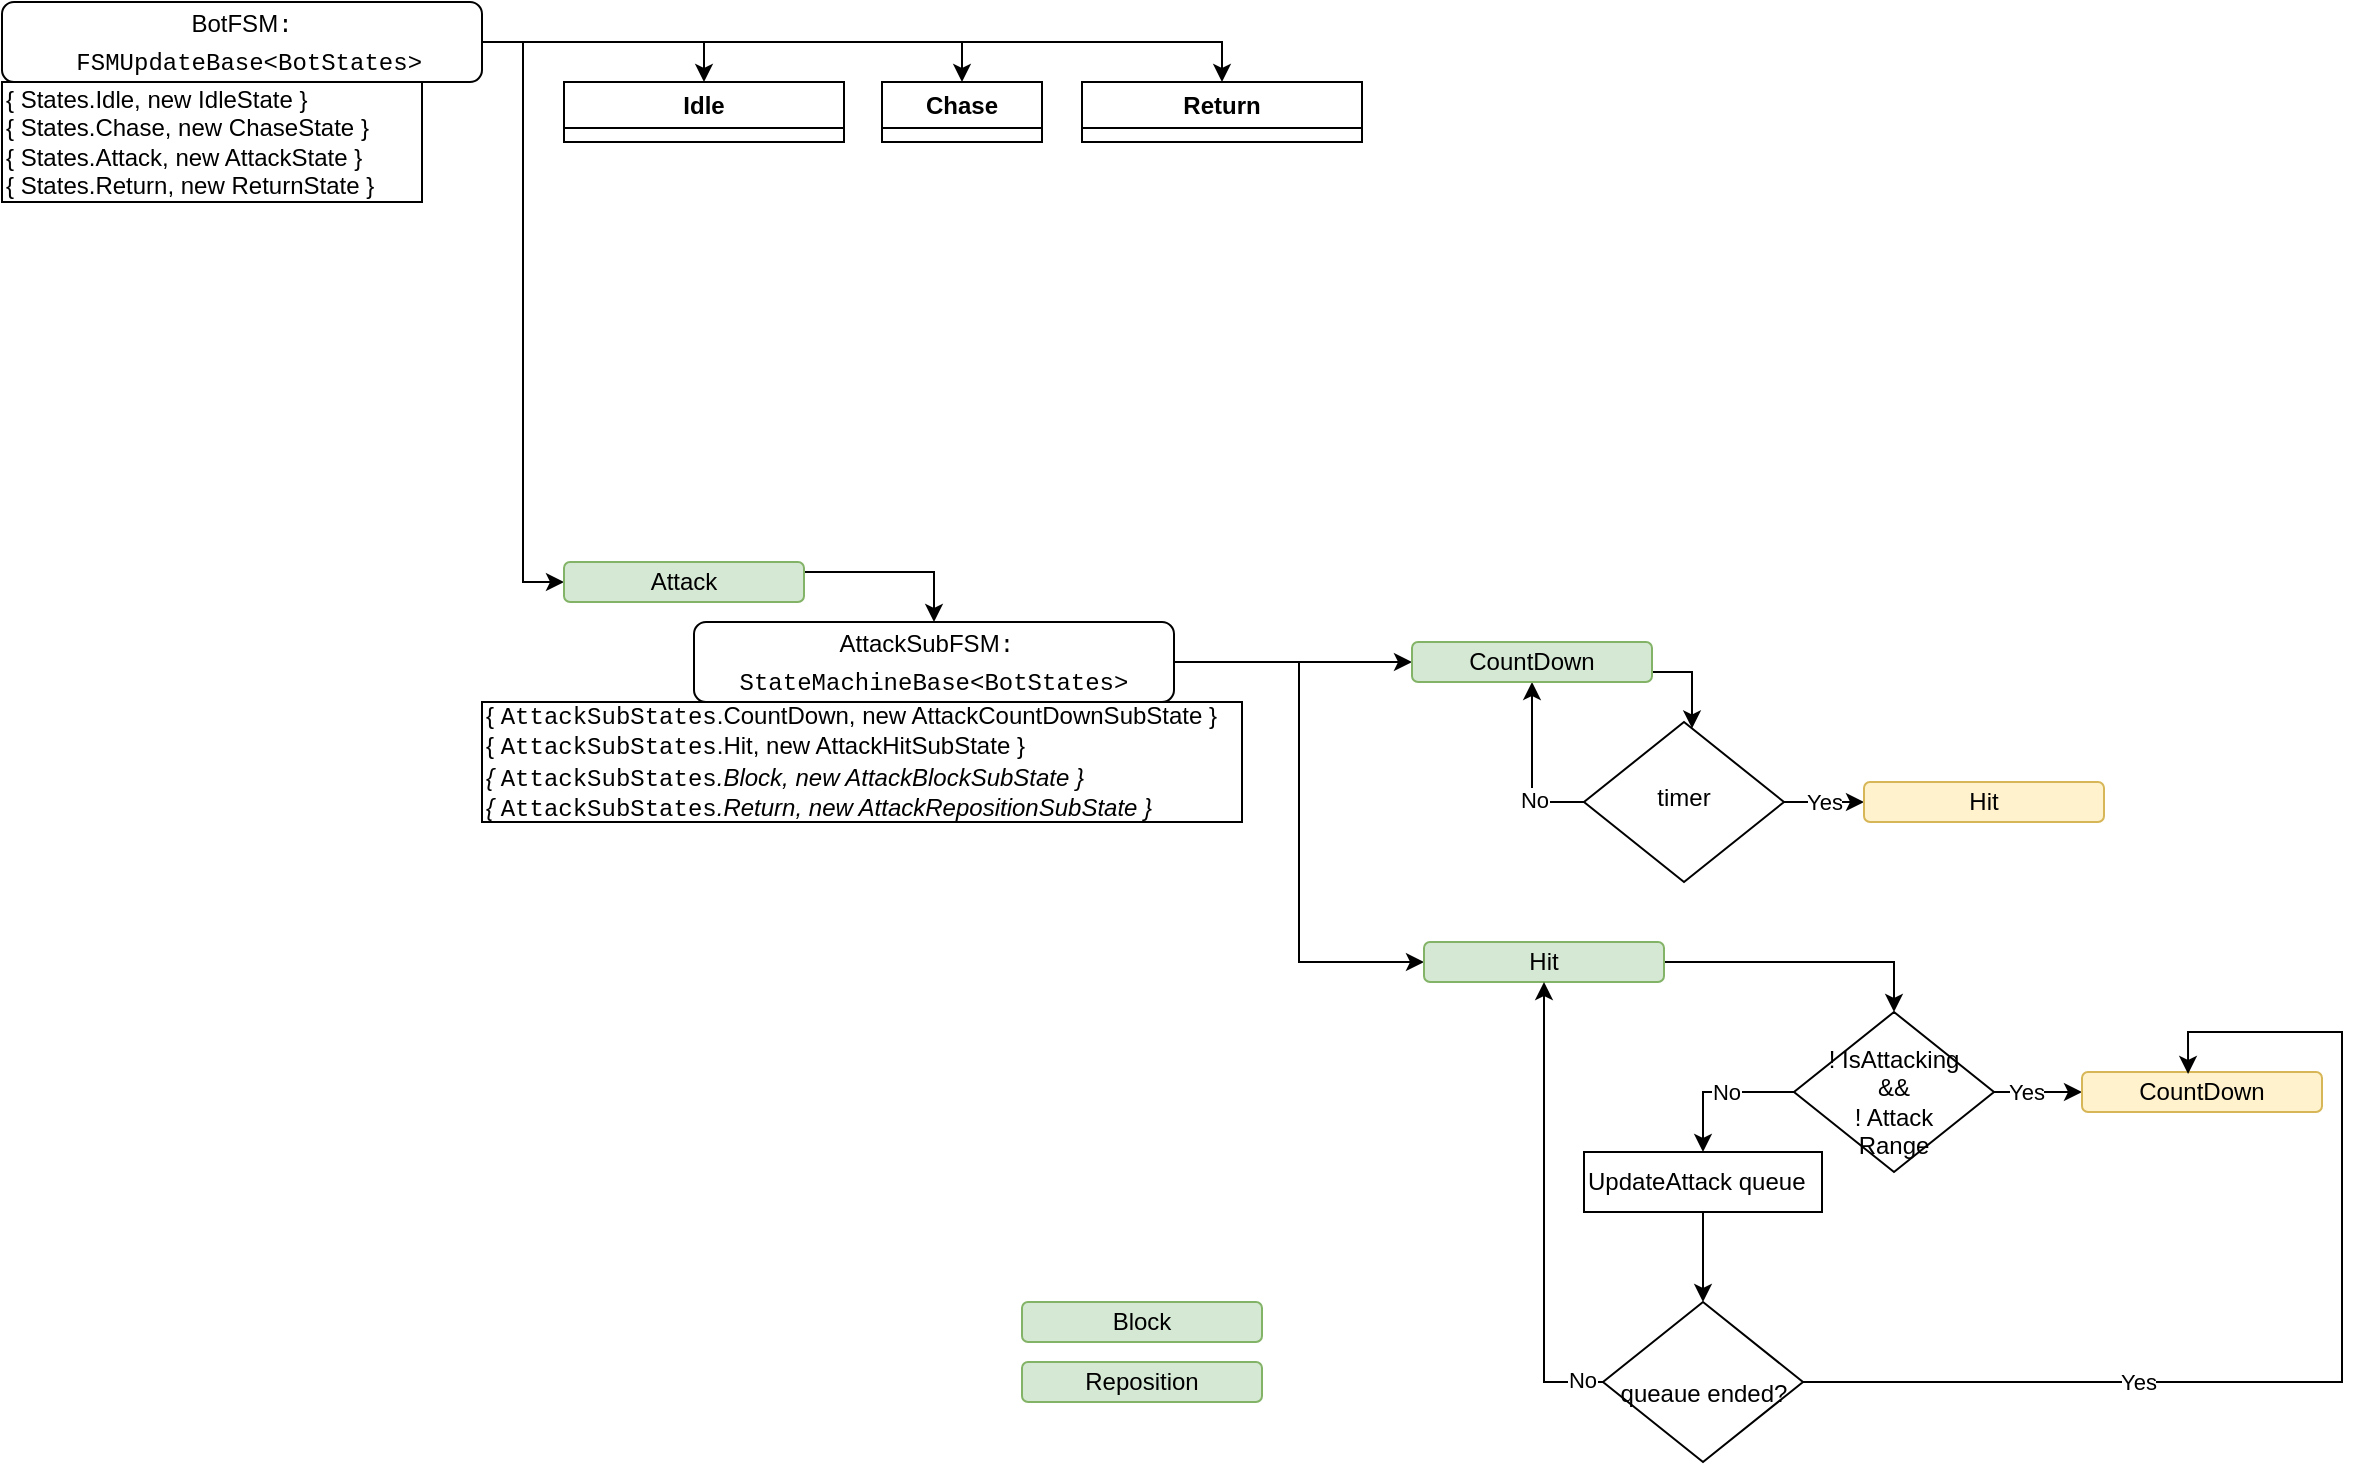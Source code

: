 <mxfile version="24.7.0" type="device">
  <diagram id="C5RBs43oDa-KdzZeNtuy" name="Page-1">
    <mxGraphModel dx="1434" dy="837" grid="1" gridSize="10" guides="1" tooltips="1" connect="1" arrows="1" fold="1" page="1" pageScale="1" pageWidth="827" pageHeight="1169" math="0" shadow="0">
      <root>
        <mxCell id="WIyWlLk6GJQsqaUBKTNV-0" />
        <mxCell id="WIyWlLk6GJQsqaUBKTNV-1" parent="WIyWlLk6GJQsqaUBKTNV-0" />
        <mxCell id="lwHccidv2fWYTVkOevZk-1" value="" style="edgeStyle=orthogonalEdgeStyle;rounded=0;orthogonalLoop=1;jettySize=auto;html=1;entryX=0.5;entryY=0;entryDx=0;entryDy=0;" parent="WIyWlLk6GJQsqaUBKTNV-1" source="WIyWlLk6GJQsqaUBKTNV-3" target="lwHccidv2fWYTVkOevZk-0" edge="1">
          <mxGeometry relative="1" as="geometry" />
        </mxCell>
        <mxCell id="lwHccidv2fWYTVkOevZk-28" style="edgeStyle=orthogonalEdgeStyle;rounded=0;orthogonalLoop=1;jettySize=auto;html=1;entryX=0.5;entryY=0;entryDx=0;entryDy=0;" parent="WIyWlLk6GJQsqaUBKTNV-1" source="WIyWlLk6GJQsqaUBKTNV-3" target="lwHccidv2fWYTVkOevZk-19" edge="1">
          <mxGeometry relative="1" as="geometry" />
        </mxCell>
        <mxCell id="lwHccidv2fWYTVkOevZk-54" style="edgeStyle=orthogonalEdgeStyle;rounded=0;orthogonalLoop=1;jettySize=auto;html=1;entryX=0;entryY=0.5;entryDx=0;entryDy=0;exitX=1;exitY=0.5;exitDx=0;exitDy=0;" parent="WIyWlLk6GJQsqaUBKTNV-1" source="WIyWlLk6GJQsqaUBKTNV-3" target="lwHccidv2fWYTVkOevZk-39" edge="1">
          <mxGeometry relative="1" as="geometry" />
        </mxCell>
        <mxCell id="lwHccidv2fWYTVkOevZk-77" style="edgeStyle=orthogonalEdgeStyle;rounded=0;orthogonalLoop=1;jettySize=auto;html=1;entryX=0.5;entryY=0;entryDx=0;entryDy=0;" parent="WIyWlLk6GJQsqaUBKTNV-1" source="WIyWlLk6GJQsqaUBKTNV-3" target="Aem0WX8BvzpRNGFWT9OV-14" edge="1">
          <mxGeometry relative="1" as="geometry" />
        </mxCell>
        <mxCell id="WIyWlLk6GJQsqaUBKTNV-3" value="&lt;div style=&quot;line-height: 18px;&quot;&gt;BotFSM&lt;span style=&quot;font-family: Menlo, Monaco, &amp;quot;Courier New&amp;quot;, monospace; white-space: pre;&quot;&gt;:&lt;br/&gt; FSMUpdateBase&amp;lt;BotStates&amp;gt;&lt;/span&gt;&lt;/div&gt;" style="rounded=1;whiteSpace=wrap;html=1;fontSize=12;glass=0;strokeWidth=1;shadow=0;" parent="WIyWlLk6GJQsqaUBKTNV-1" vertex="1">
          <mxGeometry x="20" y="30" width="240" height="40" as="geometry" />
        </mxCell>
        <mxCell id="lwHccidv2fWYTVkOevZk-2" value="&lt;div&gt;{ States.Idle, new IdleState }&lt;/div&gt;&lt;div&gt;{ States.Chase, new ChaseState }&lt;/div&gt;&lt;div&gt;{ States.Attack, new AttackState }&lt;/div&gt;&lt;div style=&quot;&quot;&gt;{ States.Return, new ReturnState }&lt;/div&gt;" style="rounded=0;whiteSpace=wrap;html=1;align=left;" parent="WIyWlLk6GJQsqaUBKTNV-1" vertex="1">
          <mxGeometry x="20" y="70" width="210" height="60" as="geometry" />
        </mxCell>
        <mxCell id="lwHccidv2fWYTVkOevZk-38" style="edgeStyle=orthogonalEdgeStyle;rounded=0;orthogonalLoop=1;jettySize=auto;html=1;entryX=0.5;entryY=0;entryDx=0;entryDy=0;exitX=1;exitY=0.25;exitDx=0;exitDy=0;" parent="WIyWlLk6GJQsqaUBKTNV-1" source="lwHccidv2fWYTVkOevZk-39" target="Aem0WX8BvzpRNGFWT9OV-1" edge="1">
          <mxGeometry relative="1" as="geometry" />
        </mxCell>
        <mxCell id="lwHccidv2fWYTVkOevZk-39" value="&lt;div&gt;Attack&lt;/div&gt;" style="rounded=1;whiteSpace=wrap;html=1;glass=0;strokeWidth=1;shadow=0;fillColor=#d5e8d4;strokeColor=#82b366;" parent="WIyWlLk6GJQsqaUBKTNV-1" vertex="1">
          <mxGeometry x="301" y="310" width="120" height="20" as="geometry" />
        </mxCell>
        <mxCell id="lwHccidv2fWYTVkOevZk-40" value="" style="edgeStyle=orthogonalEdgeStyle;rounded=0;orthogonalLoop=1;jettySize=auto;html=1;exitX=0;exitY=0.5;exitDx=0;exitDy=0;entryX=0.5;entryY=0;entryDx=0;entryDy=0;" parent="WIyWlLk6GJQsqaUBKTNV-1" source="lwHccidv2fWYTVkOevZk-44" target="lwHccidv2fWYTVkOevZk-57" edge="1">
          <mxGeometry relative="1" as="geometry">
            <mxPoint x="896" y="575" as="sourcePoint" />
          </mxGeometry>
        </mxCell>
        <mxCell id="lwHccidv2fWYTVkOevZk-41" value="No" style="edgeLabel;html=1;align=center;verticalAlign=middle;resizable=0;points=[];" parent="lwHccidv2fWYTVkOevZk-40" vertex="1" connectable="0">
          <mxGeometry x="-0.086" relative="1" as="geometry">
            <mxPoint as="offset" />
          </mxGeometry>
        </mxCell>
        <mxCell id="lwHccidv2fWYTVkOevZk-42" style="edgeStyle=orthogonalEdgeStyle;rounded=0;orthogonalLoop=1;jettySize=auto;html=1;entryX=0;entryY=0.5;entryDx=0;entryDy=0;" parent="WIyWlLk6GJQsqaUBKTNV-1" source="lwHccidv2fWYTVkOevZk-44" target="lwHccidv2fWYTVkOevZk-53" edge="1">
          <mxGeometry relative="1" as="geometry">
            <mxPoint x="1060" y="630" as="targetPoint" />
          </mxGeometry>
        </mxCell>
        <mxCell id="lwHccidv2fWYTVkOevZk-43" value="Yes" style="edgeLabel;html=1;align=center;verticalAlign=middle;resizable=0;points=[];" parent="lwHccidv2fWYTVkOevZk-42" vertex="1" connectable="0">
          <mxGeometry x="-0.289" relative="1" as="geometry">
            <mxPoint as="offset" />
          </mxGeometry>
        </mxCell>
        <mxCell id="lwHccidv2fWYTVkOevZk-44" value="&lt;br&gt;! IsAttacking&lt;br&gt;&amp;amp;&amp;amp;&lt;br&gt;! Attack&lt;div&gt;Range&lt;/div&gt;" style="rhombus;whiteSpace=wrap;html=1;shadow=0;fontFamily=Helvetica;fontSize=12;align=center;strokeWidth=1;spacing=6;spacingTop=-4;" parent="WIyWlLk6GJQsqaUBKTNV-1" vertex="1">
          <mxGeometry x="916" y="535" width="100" height="80" as="geometry" />
        </mxCell>
        <mxCell id="lwHccidv2fWYTVkOevZk-53" value="CountDown" style="rounded=1;whiteSpace=wrap;html=1;fillColor=#fff2cc;strokeColor=#d6b656;" parent="WIyWlLk6GJQsqaUBKTNV-1" vertex="1">
          <mxGeometry x="1060" y="565" width="120" height="20" as="geometry" />
        </mxCell>
        <mxCell id="ZE5Rv5s6aJjxz1UtuAFp-1" style="edgeStyle=orthogonalEdgeStyle;rounded=0;orthogonalLoop=1;jettySize=auto;html=1;" edge="1" parent="WIyWlLk6GJQsqaUBKTNV-1" source="lwHccidv2fWYTVkOevZk-57" target="ZE5Rv5s6aJjxz1UtuAFp-0">
          <mxGeometry relative="1" as="geometry" />
        </mxCell>
        <mxCell id="lwHccidv2fWYTVkOevZk-57" value="&lt;div&gt;UpdateAttack queue&lt;/div&gt;" style="rounded=0;whiteSpace=wrap;html=1;align=left;" parent="WIyWlLk6GJQsqaUBKTNV-1" vertex="1">
          <mxGeometry x="811" y="605" width="119" height="30" as="geometry" />
        </mxCell>
        <mxCell id="Aem0WX8BvzpRNGFWT9OV-0" value="" style="edgeStyle=orthogonalEdgeStyle;rounded=0;orthogonalLoop=1;jettySize=auto;html=1;entryX=0;entryY=0.5;entryDx=0;entryDy=0;" parent="WIyWlLk6GJQsqaUBKTNV-1" source="Aem0WX8BvzpRNGFWT9OV-1" target="Aem0WX8BvzpRNGFWT9OV-7" edge="1">
          <mxGeometry relative="1" as="geometry">
            <mxPoint x="640" y="360" as="targetPoint" />
          </mxGeometry>
        </mxCell>
        <mxCell id="Aem0WX8BvzpRNGFWT9OV-13" style="edgeStyle=orthogonalEdgeStyle;rounded=0;orthogonalLoop=1;jettySize=auto;html=1;entryX=0;entryY=0.5;entryDx=0;entryDy=0;" parent="WIyWlLk6GJQsqaUBKTNV-1" source="Aem0WX8BvzpRNGFWT9OV-1" target="Aem0WX8BvzpRNGFWT9OV-10" edge="1">
          <mxGeometry relative="1" as="geometry" />
        </mxCell>
        <mxCell id="Aem0WX8BvzpRNGFWT9OV-1" value="&lt;div style=&quot;line-height: 18px;&quot;&gt;AttackSubFSM&lt;span style=&quot;font-family: Menlo, Monaco, &amp;quot;Courier New&amp;quot;, monospace; white-space: pre;&quot;&gt;: &lt;br/&gt;StateMachineBase&amp;lt;BotStates&amp;gt;&lt;/span&gt;&lt;/div&gt;" style="rounded=1;whiteSpace=wrap;html=1;fontSize=12;glass=0;strokeWidth=1;shadow=0;" parent="WIyWlLk6GJQsqaUBKTNV-1" vertex="1">
          <mxGeometry x="366" y="340" width="240" height="40" as="geometry" />
        </mxCell>
        <mxCell id="Aem0WX8BvzpRNGFWT9OV-2" style="edgeStyle=orthogonalEdgeStyle;rounded=0;orthogonalLoop=1;jettySize=auto;html=1;entryX=0.5;entryY=1;entryDx=0;entryDy=0;exitX=0;exitY=0.5;exitDx=0;exitDy=0;" parent="WIyWlLk6GJQsqaUBKTNV-1" source="Aem0WX8BvzpRNGFWT9OV-5" target="Aem0WX8BvzpRNGFWT9OV-7" edge="1">
          <mxGeometry relative="1" as="geometry" />
        </mxCell>
        <mxCell id="Aem0WX8BvzpRNGFWT9OV-3" value="No" style="edgeLabel;html=1;align=center;verticalAlign=middle;resizable=0;points=[];" parent="Aem0WX8BvzpRNGFWT9OV-2" vertex="1" connectable="0">
          <mxGeometry x="-0.415" y="-1" relative="1" as="geometry">
            <mxPoint as="offset" />
          </mxGeometry>
        </mxCell>
        <mxCell id="Aem0WX8BvzpRNGFWT9OV-4" value="Yes" style="edgeStyle=orthogonalEdgeStyle;rounded=0;orthogonalLoop=1;jettySize=auto;html=1;entryX=0;entryY=0.5;entryDx=0;entryDy=0;" parent="WIyWlLk6GJQsqaUBKTNV-1" source="Aem0WX8BvzpRNGFWT9OV-5" target="Aem0WX8BvzpRNGFWT9OV-9" edge="1">
          <mxGeometry relative="1" as="geometry" />
        </mxCell>
        <mxCell id="Aem0WX8BvzpRNGFWT9OV-5" value="timer" style="rhombus;whiteSpace=wrap;html=1;shadow=0;fontFamily=Helvetica;fontSize=12;align=center;strokeWidth=1;spacing=6;spacingTop=-4;" parent="WIyWlLk6GJQsqaUBKTNV-1" vertex="1">
          <mxGeometry x="811" y="390" width="100" height="80" as="geometry" />
        </mxCell>
        <mxCell id="Aem0WX8BvzpRNGFWT9OV-6" style="edgeStyle=orthogonalEdgeStyle;rounded=0;orthogonalLoop=1;jettySize=auto;html=1;exitX=1;exitY=0.75;exitDx=0;exitDy=0;" parent="WIyWlLk6GJQsqaUBKTNV-1" source="Aem0WX8BvzpRNGFWT9OV-7" target="Aem0WX8BvzpRNGFWT9OV-5" edge="1">
          <mxGeometry relative="1" as="geometry">
            <Array as="points">
              <mxPoint x="865" y="365" />
            </Array>
          </mxGeometry>
        </mxCell>
        <mxCell id="Aem0WX8BvzpRNGFWT9OV-7" value="&lt;div&gt;CountDown&lt;/div&gt;" style="rounded=1;whiteSpace=wrap;html=1;glass=0;strokeWidth=1;shadow=0;fillColor=#d5e8d4;strokeColor=#82b366;" parent="WIyWlLk6GJQsqaUBKTNV-1" vertex="1">
          <mxGeometry x="725" y="350" width="120" height="20" as="geometry" />
        </mxCell>
        <mxCell id="Aem0WX8BvzpRNGFWT9OV-8" value="&lt;div&gt;{&amp;nbsp;&lt;span style=&quot;font-family: Menlo, Monaco, &amp;quot;Courier New&amp;quot;, monospace; white-space: pre;&quot;&gt;AttackSubStates&lt;/span&gt;.CountDown, new AttackCountDownSubState }&lt;br&gt;&lt;/div&gt;&lt;div&gt;{&amp;nbsp;&lt;span style=&quot;font-family: Menlo, Monaco, &amp;quot;Courier New&amp;quot;, monospace; white-space: pre;&quot;&gt;AttackSubStates&lt;/span&gt;.Hit, new AttackHitSubState }&lt;br&gt;&lt;/div&gt;&lt;div&gt;&lt;i&gt;{&amp;nbsp;&lt;/i&gt;&lt;span style=&quot;font-family: Menlo, Monaco, &amp;quot;Courier New&amp;quot;, monospace; white-space: pre;&quot;&gt;AttackSubStates&lt;/span&gt;&lt;i style=&quot;&quot;&gt;.Block, new AttackBlockSubState }&lt;/i&gt;&lt;br&gt;&lt;/div&gt;&lt;div style=&quot;&quot;&gt;&lt;i&gt;{&amp;nbsp;&lt;/i&gt;&lt;span style=&quot;font-family: Menlo, Monaco, &amp;quot;Courier New&amp;quot;, monospace; white-space: pre;&quot;&gt;AttackSubStates&lt;/span&gt;&lt;i style=&quot;&quot;&gt;.Return, new AttackRepositionSubState }&lt;/i&gt;&lt;br&gt;&lt;/div&gt;" style="rounded=0;whiteSpace=wrap;html=1;align=left;" parent="WIyWlLk6GJQsqaUBKTNV-1" vertex="1">
          <mxGeometry x="260" y="380" width="380" height="60" as="geometry" />
        </mxCell>
        <mxCell id="Aem0WX8BvzpRNGFWT9OV-9" value="&lt;div&gt;Hit&lt;/div&gt;" style="rounded=1;whiteSpace=wrap;html=1;glass=0;strokeWidth=1;shadow=0;fillColor=#fff2cc;strokeColor=#d6b656;" parent="WIyWlLk6GJQsqaUBKTNV-1" vertex="1">
          <mxGeometry x="951" y="420" width="120" height="20" as="geometry" />
        </mxCell>
        <mxCell id="Aem0WX8BvzpRNGFWT9OV-18" style="edgeStyle=orthogonalEdgeStyle;rounded=0;orthogonalLoop=1;jettySize=auto;html=1;" parent="WIyWlLk6GJQsqaUBKTNV-1" source="Aem0WX8BvzpRNGFWT9OV-10" target="lwHccidv2fWYTVkOevZk-44" edge="1">
          <mxGeometry relative="1" as="geometry" />
        </mxCell>
        <mxCell id="Aem0WX8BvzpRNGFWT9OV-10" value="Hit" style="rounded=1;whiteSpace=wrap;html=1;glass=0;strokeWidth=1;shadow=0;fillColor=#d5e8d4;strokeColor=#82b366;" parent="WIyWlLk6GJQsqaUBKTNV-1" vertex="1">
          <mxGeometry x="731" y="500" width="120" height="20" as="geometry" />
        </mxCell>
        <mxCell id="Aem0WX8BvzpRNGFWT9OV-11" value="Block" style="rounded=1;whiteSpace=wrap;html=1;glass=0;strokeWidth=1;shadow=0;fillColor=#d5e8d4;strokeColor=#82b366;" parent="WIyWlLk6GJQsqaUBKTNV-1" vertex="1">
          <mxGeometry x="530" y="680" width="120" height="20" as="geometry" />
        </mxCell>
        <mxCell id="Aem0WX8BvzpRNGFWT9OV-12" value="Reposition" style="rounded=1;whiteSpace=wrap;html=1;glass=0;strokeWidth=1;shadow=0;fillColor=#d5e8d4;strokeColor=#82b366;" parent="WIyWlLk6GJQsqaUBKTNV-1" vertex="1">
          <mxGeometry x="530" y="710" width="120" height="20" as="geometry" />
        </mxCell>
        <mxCell id="Aem0WX8BvzpRNGFWT9OV-14" value="Return" style="swimlane;whiteSpace=wrap;html=1;" parent="WIyWlLk6GJQsqaUBKTNV-1" vertex="1" collapsed="1">
          <mxGeometry x="560" y="70" width="140" height="30" as="geometry">
            <mxRectangle x="560" y="70" width="564" height="280" as="alternateBounds" />
          </mxGeometry>
        </mxCell>
        <mxCell id="lwHccidv2fWYTVkOevZk-59" style="edgeStyle=orthogonalEdgeStyle;rounded=0;orthogonalLoop=1;jettySize=auto;html=1;entryX=0.5;entryY=0;entryDx=0;entryDy=0;exitX=1;exitY=0.25;exitDx=0;exitDy=0;" parent="Aem0WX8BvzpRNGFWT9OV-14" source="lwHccidv2fWYTVkOevZk-60" target="lwHccidv2fWYTVkOevZk-65" edge="1">
          <mxGeometry relative="1" as="geometry" />
        </mxCell>
        <mxCell id="lwHccidv2fWYTVkOevZk-60" value="&lt;div&gt;Return&lt;/div&gt;" style="rounded=1;whiteSpace=wrap;html=1;glass=0;strokeWidth=1;shadow=0;fillColor=#d5e8d4;strokeColor=#82b366;" parent="Aem0WX8BvzpRNGFWT9OV-14" vertex="1">
          <mxGeometry x="5" y="30" width="120" height="20" as="geometry" />
        </mxCell>
        <mxCell id="lwHccidv2fWYTVkOevZk-61" value="" style="edgeStyle=orthogonalEdgeStyle;rounded=0;orthogonalLoop=1;jettySize=auto;html=1;exitX=0;exitY=0.5;exitDx=0;exitDy=0;entryX=0.5;entryY=0;entryDx=0;entryDy=0;" parent="Aem0WX8BvzpRNGFWT9OV-14" source="lwHccidv2fWYTVkOevZk-65" target="lwHccidv2fWYTVkOevZk-70" edge="1">
          <mxGeometry relative="1" as="geometry">
            <mxPoint x="270" y="110" as="sourcePoint" />
          </mxGeometry>
        </mxCell>
        <mxCell id="lwHccidv2fWYTVkOevZk-62" value="No" style="edgeLabel;html=1;align=center;verticalAlign=middle;resizable=0;points=[];" parent="lwHccidv2fWYTVkOevZk-61" vertex="1" connectable="0">
          <mxGeometry x="-0.086" relative="1" as="geometry">
            <mxPoint as="offset" />
          </mxGeometry>
        </mxCell>
        <mxCell id="lwHccidv2fWYTVkOevZk-63" style="edgeStyle=orthogonalEdgeStyle;rounded=0;orthogonalLoop=1;jettySize=auto;html=1;" parent="Aem0WX8BvzpRNGFWT9OV-14" source="lwHccidv2fWYTVkOevZk-65" target="lwHccidv2fWYTVkOevZk-73" edge="1">
          <mxGeometry relative="1" as="geometry">
            <mxPoint x="455" y="110" as="targetPoint" />
          </mxGeometry>
        </mxCell>
        <mxCell id="lwHccidv2fWYTVkOevZk-64" value="Yes" style="edgeLabel;html=1;align=center;verticalAlign=middle;resizable=0;points=[];" parent="lwHccidv2fWYTVkOevZk-63" vertex="1" connectable="0">
          <mxGeometry x="-0.289" relative="1" as="geometry">
            <mxPoint as="offset" />
          </mxGeometry>
        </mxCell>
        <mxCell id="lwHccidv2fWYTVkOevZk-65" value="CloseToSpawn&lt;div&gt;Poin&lt;/div&gt;" style="rhombus;whiteSpace=wrap;html=1;shadow=0;fontFamily=Helvetica;fontSize=12;align=center;strokeWidth=1;spacing=6;spacingTop=-4;" parent="Aem0WX8BvzpRNGFWT9OV-14" vertex="1">
          <mxGeometry x="290" y="70" width="100" height="80" as="geometry" />
        </mxCell>
        <mxCell id="lwHccidv2fWYTVkOevZk-66" style="edgeStyle=orthogonalEdgeStyle;rounded=0;orthogonalLoop=1;jettySize=auto;html=1;exitX=0;exitY=0.5;exitDx=0;exitDy=0;entryX=0.4;entryY=0;entryDx=0;entryDy=0;entryPerimeter=0;" parent="Aem0WX8BvzpRNGFWT9OV-14" source="lwHccidv2fWYTVkOevZk-70" target="lwHccidv2fWYTVkOevZk-72" edge="1">
          <mxGeometry relative="1" as="geometry">
            <mxPoint x="125" y="190" as="targetPoint" />
          </mxGeometry>
        </mxCell>
        <mxCell id="lwHccidv2fWYTVkOevZk-67" value="No" style="edgeLabel;html=1;align=center;verticalAlign=middle;resizable=0;points=[];" parent="lwHccidv2fWYTVkOevZk-66" vertex="1" connectable="0">
          <mxGeometry x="-0.472" y="-3" relative="1" as="geometry">
            <mxPoint as="offset" />
          </mxGeometry>
        </mxCell>
        <mxCell id="lwHccidv2fWYTVkOevZk-68" style="edgeStyle=orthogonalEdgeStyle;rounded=0;orthogonalLoop=1;jettySize=auto;html=1;entryX=0;entryY=0.5;entryDx=0;entryDy=0;" parent="Aem0WX8BvzpRNGFWT9OV-14" source="lwHccidv2fWYTVkOevZk-70" target="lwHccidv2fWYTVkOevZk-74" edge="1">
          <mxGeometry relative="1" as="geometry" />
        </mxCell>
        <mxCell id="lwHccidv2fWYTVkOevZk-69" value="Yes" style="edgeLabel;html=1;align=center;verticalAlign=middle;resizable=0;points=[];" parent="lwHccidv2fWYTVkOevZk-68" vertex="1" connectable="0">
          <mxGeometry x="-0.333" relative="1" as="geometry">
            <mxPoint as="offset" />
          </mxGeometry>
        </mxCell>
        <mxCell id="lwHccidv2fWYTVkOevZk-70" value="Chase&lt;br&gt;Range" style="rhombus;whiteSpace=wrap;html=1;shadow=0;fontFamily=Helvetica;fontSize=12;align=center;strokeWidth=1;spacing=6;spacingTop=-4;" parent="Aem0WX8BvzpRNGFWT9OV-14" vertex="1">
          <mxGeometry x="170" y="130" width="100" height="80" as="geometry" />
        </mxCell>
        <mxCell id="lwHccidv2fWYTVkOevZk-71" style="edgeStyle=orthogonalEdgeStyle;rounded=0;orthogonalLoop=1;jettySize=auto;html=1;entryX=0.5;entryY=1;entryDx=0;entryDy=0;exitX=0.5;exitY=1;exitDx=0;exitDy=0;" parent="Aem0WX8BvzpRNGFWT9OV-14" source="lwHccidv2fWYTVkOevZk-72" target="lwHccidv2fWYTVkOevZk-60" edge="1">
          <mxGeometry relative="1" as="geometry" />
        </mxCell>
        <mxCell id="lwHccidv2fWYTVkOevZk-72" value="&lt;div&gt;CalculateInput(&lt;b&gt;spawn&lt;/b&gt;)&lt;/div&gt;" style="rounded=0;whiteSpace=wrap;html=1;align=left;" parent="Aem0WX8BvzpRNGFWT9OV-14" vertex="1">
          <mxGeometry x="85" y="220" width="130" height="30" as="geometry" />
        </mxCell>
        <mxCell id="lwHccidv2fWYTVkOevZk-73" value="Idle" style="rounded=1;whiteSpace=wrap;html=1;fillColor=#fff2cc;strokeColor=#d6b656;" parent="Aem0WX8BvzpRNGFWT9OV-14" vertex="1">
          <mxGeometry x="435" y="100" width="120" height="20" as="geometry" />
        </mxCell>
        <mxCell id="lwHccidv2fWYTVkOevZk-74" value="Chase" style="rounded=1;whiteSpace=wrap;html=1;fillColor=#fff2cc;strokeColor=#d6b656;" parent="Aem0WX8BvzpRNGFWT9OV-14" vertex="1">
          <mxGeometry x="315" y="160" width="120" height="20" as="geometry" />
        </mxCell>
        <mxCell id="Aem0WX8BvzpRNGFWT9OV-15" value="Chase" style="swimlane;whiteSpace=wrap;html=1;" parent="WIyWlLk6GJQsqaUBKTNV-1" vertex="1" collapsed="1">
          <mxGeometry x="460" y="70" width="80" height="30" as="geometry">
            <mxRectangle x="460" y="70" width="550" height="280" as="alternateBounds" />
          </mxGeometry>
        </mxCell>
        <mxCell id="lwHccidv2fWYTVkOevZk-18" style="edgeStyle=orthogonalEdgeStyle;rounded=0;orthogonalLoop=1;jettySize=auto;html=1;entryX=0.5;entryY=0;entryDx=0;entryDy=0;exitX=1;exitY=0.25;exitDx=0;exitDy=0;" parent="Aem0WX8BvzpRNGFWT9OV-15" source="lwHccidv2fWYTVkOevZk-19" target="lwHccidv2fWYTVkOevZk-22" edge="1">
          <mxGeometry relative="1" as="geometry" />
        </mxCell>
        <mxCell id="lwHccidv2fWYTVkOevZk-19" value="&lt;div&gt;Chase&lt;/div&gt;" style="rounded=1;whiteSpace=wrap;html=1;glass=0;strokeWidth=1;shadow=0;fillColor=#d5e8d4;strokeColor=#82b366;" parent="Aem0WX8BvzpRNGFWT9OV-15" vertex="1">
          <mxGeometry x="7" y="30" width="120" height="20" as="geometry" />
        </mxCell>
        <mxCell id="lwHccidv2fWYTVkOevZk-20" value="" style="edgeStyle=orthogonalEdgeStyle;rounded=0;orthogonalLoop=1;jettySize=auto;html=1;exitX=0;exitY=0.5;exitDx=0;exitDy=0;entryX=0.5;entryY=0;entryDx=0;entryDy=0;" parent="Aem0WX8BvzpRNGFWT9OV-15" source="lwHccidv2fWYTVkOevZk-22" target="lwHccidv2fWYTVkOevZk-24" edge="1">
          <mxGeometry relative="1" as="geometry">
            <mxPoint x="255" y="110" as="sourcePoint" />
          </mxGeometry>
        </mxCell>
        <mxCell id="lwHccidv2fWYTVkOevZk-21" value="No" style="edgeLabel;html=1;align=center;verticalAlign=middle;resizable=0;points=[];" parent="lwHccidv2fWYTVkOevZk-20" vertex="1" connectable="0">
          <mxGeometry x="-0.086" relative="1" as="geometry">
            <mxPoint as="offset" />
          </mxGeometry>
        </mxCell>
        <mxCell id="lwHccidv2fWYTVkOevZk-30" style="edgeStyle=orthogonalEdgeStyle;rounded=0;orthogonalLoop=1;jettySize=auto;html=1;" parent="Aem0WX8BvzpRNGFWT9OV-15" source="lwHccidv2fWYTVkOevZk-22" target="lwHccidv2fWYTVkOevZk-31" edge="1">
          <mxGeometry relative="1" as="geometry">
            <mxPoint x="440" y="110" as="targetPoint" />
          </mxGeometry>
        </mxCell>
        <mxCell id="lwHccidv2fWYTVkOevZk-35" value="Yes" style="edgeLabel;html=1;align=center;verticalAlign=middle;resizable=0;points=[];" parent="lwHccidv2fWYTVkOevZk-30" vertex="1" connectable="0">
          <mxGeometry x="-0.289" relative="1" as="geometry">
            <mxPoint as="offset" />
          </mxGeometry>
        </mxCell>
        <mxCell id="lwHccidv2fWYTVkOevZk-22" value="Attack&lt;div&gt;Range&lt;/div&gt;" style="rhombus;whiteSpace=wrap;html=1;shadow=0;fontFamily=Helvetica;fontSize=12;align=center;strokeWidth=1;spacing=6;spacingTop=-4;" parent="Aem0WX8BvzpRNGFWT9OV-15" vertex="1">
          <mxGeometry x="275" y="70" width="100" height="80" as="geometry" />
        </mxCell>
        <mxCell id="lwHccidv2fWYTVkOevZk-23" style="edgeStyle=orthogonalEdgeStyle;rounded=0;orthogonalLoop=1;jettySize=auto;html=1;exitX=0;exitY=0.5;exitDx=0;exitDy=0;entryX=0.4;entryY=0;entryDx=0;entryDy=0;entryPerimeter=0;" parent="Aem0WX8BvzpRNGFWT9OV-15" source="lwHccidv2fWYTVkOevZk-24" target="lwHccidv2fWYTVkOevZk-25" edge="1">
          <mxGeometry relative="1" as="geometry">
            <mxPoint x="110" y="190" as="targetPoint" />
          </mxGeometry>
        </mxCell>
        <mxCell id="lwHccidv2fWYTVkOevZk-34" value="No" style="edgeLabel;html=1;align=center;verticalAlign=middle;resizable=0;points=[];" parent="lwHccidv2fWYTVkOevZk-23" vertex="1" connectable="0">
          <mxGeometry x="-0.472" y="-3" relative="1" as="geometry">
            <mxPoint as="offset" />
          </mxGeometry>
        </mxCell>
        <mxCell id="lwHccidv2fWYTVkOevZk-33" style="edgeStyle=orthogonalEdgeStyle;rounded=0;orthogonalLoop=1;jettySize=auto;html=1;entryX=0;entryY=0.5;entryDx=0;entryDy=0;" parent="Aem0WX8BvzpRNGFWT9OV-15" source="lwHccidv2fWYTVkOevZk-24" target="lwHccidv2fWYTVkOevZk-32" edge="1">
          <mxGeometry relative="1" as="geometry" />
        </mxCell>
        <mxCell id="lwHccidv2fWYTVkOevZk-37" value="Yes" style="edgeLabel;html=1;align=center;verticalAlign=middle;resizable=0;points=[];" parent="lwHccidv2fWYTVkOevZk-33" vertex="1" connectable="0">
          <mxGeometry x="-0.333" relative="1" as="geometry">
            <mxPoint as="offset" />
          </mxGeometry>
        </mxCell>
        <mxCell id="lwHccidv2fWYTVkOevZk-24" value="Chase&lt;b&gt;Stop&lt;/b&gt;&lt;br&gt;Range" style="rhombus;whiteSpace=wrap;html=1;shadow=0;fontFamily=Helvetica;fontSize=12;align=center;strokeWidth=1;spacing=6;spacingTop=-4;" parent="Aem0WX8BvzpRNGFWT9OV-15" vertex="1">
          <mxGeometry x="155" y="130" width="100" height="80" as="geometry" />
        </mxCell>
        <mxCell id="lwHccidv2fWYTVkOevZk-29" style="edgeStyle=orthogonalEdgeStyle;rounded=0;orthogonalLoop=1;jettySize=auto;html=1;entryX=0.5;entryY=1;entryDx=0;entryDy=0;exitX=0.5;exitY=1;exitDx=0;exitDy=0;" parent="Aem0WX8BvzpRNGFWT9OV-15" source="lwHccidv2fWYTVkOevZk-25" target="lwHccidv2fWYTVkOevZk-19" edge="1">
          <mxGeometry relative="1" as="geometry">
            <Array as="points">
              <mxPoint x="145" y="270" />
              <mxPoint x="67" y="270" />
            </Array>
          </mxGeometry>
        </mxCell>
        <mxCell id="lwHccidv2fWYTVkOevZk-25" value="&lt;div&gt;CalculateInput(&lt;b&gt;target&lt;/b&gt;)&lt;/div&gt;" style="rounded=0;whiteSpace=wrap;html=1;align=left;" parent="Aem0WX8BvzpRNGFWT9OV-15" vertex="1">
          <mxGeometry x="80" y="220" width="130" height="30" as="geometry" />
        </mxCell>
        <mxCell id="lwHccidv2fWYTVkOevZk-31" value="Attack" style="rounded=1;whiteSpace=wrap;html=1;fillColor=#fff2cc;strokeColor=#d6b656;" parent="Aem0WX8BvzpRNGFWT9OV-15" vertex="1">
          <mxGeometry x="420" y="100" width="120" height="20" as="geometry" />
        </mxCell>
        <mxCell id="lwHccidv2fWYTVkOevZk-32" value="Return" style="rounded=1;whiteSpace=wrap;html=1;fillColor=#fff2cc;strokeColor=#d6b656;" parent="Aem0WX8BvzpRNGFWT9OV-15" vertex="1">
          <mxGeometry x="300" y="160" width="120" height="20" as="geometry" />
        </mxCell>
        <mxCell id="Aem0WX8BvzpRNGFWT9OV-17" value="Idle" style="swimlane;whiteSpace=wrap;html=1;fillColor=#FFFFFF;rounded=0;" parent="WIyWlLk6GJQsqaUBKTNV-1" vertex="1" collapsed="1">
          <mxGeometry x="301" y="70" width="140" height="30" as="geometry">
            <mxRectangle x="301" y="70" width="370" height="200" as="alternateBounds" />
          </mxGeometry>
        </mxCell>
        <mxCell id="lwHccidv2fWYTVkOevZk-6" style="edgeStyle=orthogonalEdgeStyle;rounded=0;orthogonalLoop=1;jettySize=auto;html=1;entryX=0.5;entryY=1;entryDx=0;entryDy=0;exitX=0;exitY=0.5;exitDx=0;exitDy=0;" parent="Aem0WX8BvzpRNGFWT9OV-17" source="WIyWlLk6GJQsqaUBKTNV-6" target="lwHccidv2fWYTVkOevZk-0" edge="1">
          <mxGeometry relative="1" as="geometry" />
        </mxCell>
        <mxCell id="lwHccidv2fWYTVkOevZk-7" value="No" style="edgeLabel;html=1;align=center;verticalAlign=middle;resizable=0;points=[];" parent="lwHccidv2fWYTVkOevZk-6" vertex="1" connectable="0">
          <mxGeometry x="-0.415" y="-1" relative="1" as="geometry">
            <mxPoint as="offset" />
          </mxGeometry>
        </mxCell>
        <mxCell id="lwHccidv2fWYTVkOevZk-9" value="Yes" style="edgeStyle=orthogonalEdgeStyle;rounded=0;orthogonalLoop=1;jettySize=auto;html=1;entryX=0;entryY=0.5;entryDx=0;entryDy=0;" parent="Aem0WX8BvzpRNGFWT9OV-17" source="WIyWlLk6GJQsqaUBKTNV-6" target="lwHccidv2fWYTVkOevZk-8" edge="1">
          <mxGeometry relative="1" as="geometry" />
        </mxCell>
        <mxCell id="WIyWlLk6GJQsqaUBKTNV-6" value="Chase&lt;div&gt;Range&lt;/div&gt;" style="rhombus;whiteSpace=wrap;html=1;shadow=0;fontFamily=Helvetica;fontSize=12;align=center;strokeWidth=1;spacing=6;spacingTop=-4;" parent="Aem0WX8BvzpRNGFWT9OV-17" vertex="1">
          <mxGeometry x="96" y="70" width="100" height="80" as="geometry" />
        </mxCell>
        <mxCell id="lwHccidv2fWYTVkOevZk-5" style="edgeStyle=orthogonalEdgeStyle;rounded=0;orthogonalLoop=1;jettySize=auto;html=1;exitX=1;exitY=0.75;exitDx=0;exitDy=0;" parent="Aem0WX8BvzpRNGFWT9OV-17" source="lwHccidv2fWYTVkOevZk-0" target="WIyWlLk6GJQsqaUBKTNV-6" edge="1">
          <mxGeometry relative="1" as="geometry">
            <Array as="points">
              <mxPoint x="150" y="45" />
            </Array>
          </mxGeometry>
        </mxCell>
        <mxCell id="lwHccidv2fWYTVkOevZk-0" value="&lt;div&gt;Idle&lt;/div&gt;" style="rounded=1;whiteSpace=wrap;html=1;glass=0;strokeWidth=1;shadow=0;fillColor=#d5e8d4;strokeColor=#82b366;" parent="Aem0WX8BvzpRNGFWT9OV-17" vertex="1">
          <mxGeometry x="10" y="30" width="120" height="20" as="geometry" />
        </mxCell>
        <mxCell id="lwHccidv2fWYTVkOevZk-8" value="&lt;div&gt;Chase&lt;/div&gt;" style="rounded=1;whiteSpace=wrap;html=1;glass=0;strokeWidth=1;shadow=0;fillColor=#fff2cc;strokeColor=#d6b656;" parent="Aem0WX8BvzpRNGFWT9OV-17" vertex="1">
          <mxGeometry x="236" y="100" width="120" height="20" as="geometry" />
        </mxCell>
        <mxCell id="Aem0WX8BvzpRNGFWT9OV-26" style="edgeStyle=orthogonalEdgeStyle;rounded=0;orthogonalLoop=1;jettySize=auto;html=1;entryX=0.5;entryY=1;entryDx=0;entryDy=0;exitX=0;exitY=0.5;exitDx=0;exitDy=0;" parent="WIyWlLk6GJQsqaUBKTNV-1" source="ZE5Rv5s6aJjxz1UtuAFp-0" target="Aem0WX8BvzpRNGFWT9OV-10" edge="1">
          <mxGeometry relative="1" as="geometry">
            <mxPoint x="770" y="740" as="sourcePoint" />
          </mxGeometry>
        </mxCell>
        <mxCell id="ZE5Rv5s6aJjxz1UtuAFp-3" value="No" style="edgeLabel;html=1;align=center;verticalAlign=middle;resizable=0;points=[];" vertex="1" connectable="0" parent="Aem0WX8BvzpRNGFWT9OV-26">
          <mxGeometry x="-0.902" y="-1" relative="1" as="geometry">
            <mxPoint as="offset" />
          </mxGeometry>
        </mxCell>
        <mxCell id="ZE5Rv5s6aJjxz1UtuAFp-0" value="&lt;br&gt;queaue ended?" style="rhombus;whiteSpace=wrap;html=1;shadow=0;fontFamily=Helvetica;fontSize=12;align=center;strokeWidth=1;spacing=6;spacingTop=-4;" vertex="1" parent="WIyWlLk6GJQsqaUBKTNV-1">
          <mxGeometry x="820.5" y="680" width="100" height="80" as="geometry" />
        </mxCell>
        <mxCell id="ZE5Rv5s6aJjxz1UtuAFp-4" style="edgeStyle=orthogonalEdgeStyle;rounded=0;orthogonalLoop=1;jettySize=auto;html=1;exitX=1;exitY=0.5;exitDx=0;exitDy=0;entryX=0.442;entryY=0.05;entryDx=0;entryDy=0;entryPerimeter=0;" edge="1" parent="WIyWlLk6GJQsqaUBKTNV-1" source="ZE5Rv5s6aJjxz1UtuAFp-0" target="lwHccidv2fWYTVkOevZk-53">
          <mxGeometry relative="1" as="geometry">
            <Array as="points">
              <mxPoint x="1190" y="720" />
              <mxPoint x="1190" y="545" />
              <mxPoint x="1113" y="545" />
            </Array>
          </mxGeometry>
        </mxCell>
        <mxCell id="ZE5Rv5s6aJjxz1UtuAFp-5" value="Yes" style="edgeLabel;html=1;align=center;verticalAlign=middle;resizable=0;points=[];" vertex="1" connectable="0" parent="ZE5Rv5s6aJjxz1UtuAFp-4">
          <mxGeometry x="-0.382" relative="1" as="geometry">
            <mxPoint as="offset" />
          </mxGeometry>
        </mxCell>
      </root>
    </mxGraphModel>
  </diagram>
</mxfile>
